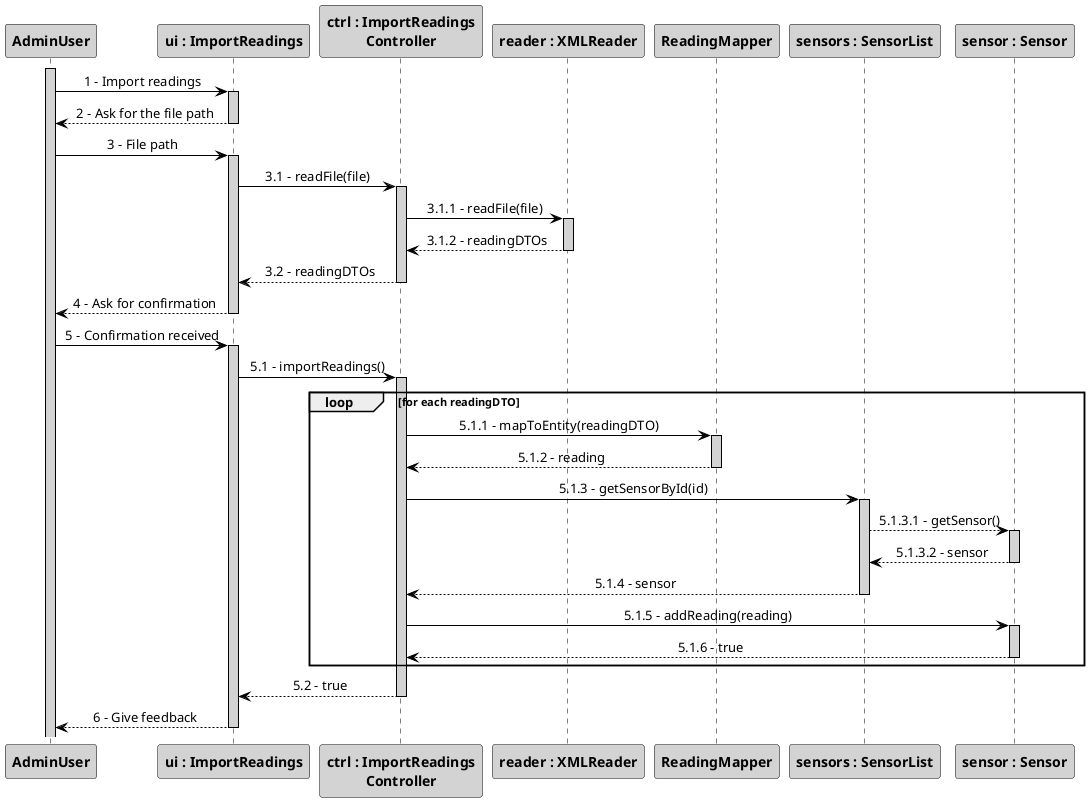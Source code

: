 @startuml
skinparam sequenceMessageAlign center
skinparam sequence {
	ArrowColor Black
	ActorBorderColor DarkBlue
	LifeLineBorderColor black
	LifeLineBackgroundColor LightGrey

	ParticipantBorderColor Black
	ParticipantBackgroundColor LightGrey
	ParticipantFontStyle Bold

	ActorBackgroundColor DimGrey
	ActorFontColor DeepSkyBlue
	ActorFontStyle Bold
	ActorFontSize 17
	ActorFontName Aapex
}

activate AdminUser
actor AdminUser

AdminUser -> "ui : ImportReadings":1 - Import readings
activate "ui : ImportReadings"
"ui : ImportReadings" --> AdminUser: 2 - Ask for the file path
deactivate "ui : ImportReadings"
AdminUser -> "ui : ImportReadings": 3 - File path
activate "ui : ImportReadings"
"ui : ImportReadings" -> "ctrl : ImportReadings\nController": 3.1 - readFile(file)
activate "ctrl : ImportReadings\nController"
"ctrl : ImportReadings\nController" -> "reader : XMLReader": 3.1.1 - readFile(file)
activate "reader : XMLReader"
"reader : XMLReader" --> "ctrl : ImportReadings\nController": 3.1.2 - readingDTOs
deactivate "reader : XMLReader"
"ctrl : ImportReadings\nController" --> "ui : ImportReadings": 3.2 - readingDTOs
deactivate "ctrl : ImportReadings\nController"
"ui : ImportReadings" --> AdminUser: 4 - Ask for confirmation
deactivate "ui : ImportReadings"
AdminUser -> "ui : ImportReadings": 5 - Confirmation received
activate "ui : ImportReadings"
"ui : ImportReadings" -> "ctrl : ImportReadings\nController": 5.1 - importReadings()
activate "ctrl : ImportReadings\nController"
loop for each readingDTO
"ctrl : ImportReadings\nController" -> ReadingMapper: 5.1.1 - mapToEntity(readingDTO)
activate ReadingMapper
ReadingMapper --> "ctrl : ImportReadings\nController": 5.1.2 - reading
deactivate ReadingMapper
"ctrl : ImportReadings\nController" -> "sensors : SensorList": 5.1.3 - getSensorById(id)
activate "sensors : SensorList"
"sensors : SensorList" --> "sensor : Sensor": 5.1.3.1 - getSensor()
activate "sensor : Sensor"
"sensor : Sensor" --> "sensors : SensorList": 5.1.3.2 - sensor
deactivate "sensor : Sensor"
"sensors : SensorList" --> "ctrl : ImportReadings\nController": 5.1.4 - sensor
deactivate "sensors : SensorList"
"ctrl : ImportReadings\nController" -> "sensor : Sensor": 5.1.5 - addReading(reading)
activate "sensor : Sensor"
"sensor : Sensor" --> "ctrl : ImportReadings\nController": 5.1.6 - true
deactivate "sensor : Sensor"
end loop
"ctrl : ImportReadings\nController" --> "ui : ImportReadings": 5.2 - true
deactivate "ctrl : ImportReadings\nController"
"ui : ImportReadings" --> AdminUser: 6 - Give feedback
deactivate "ui : ImportReadings"

@enduml